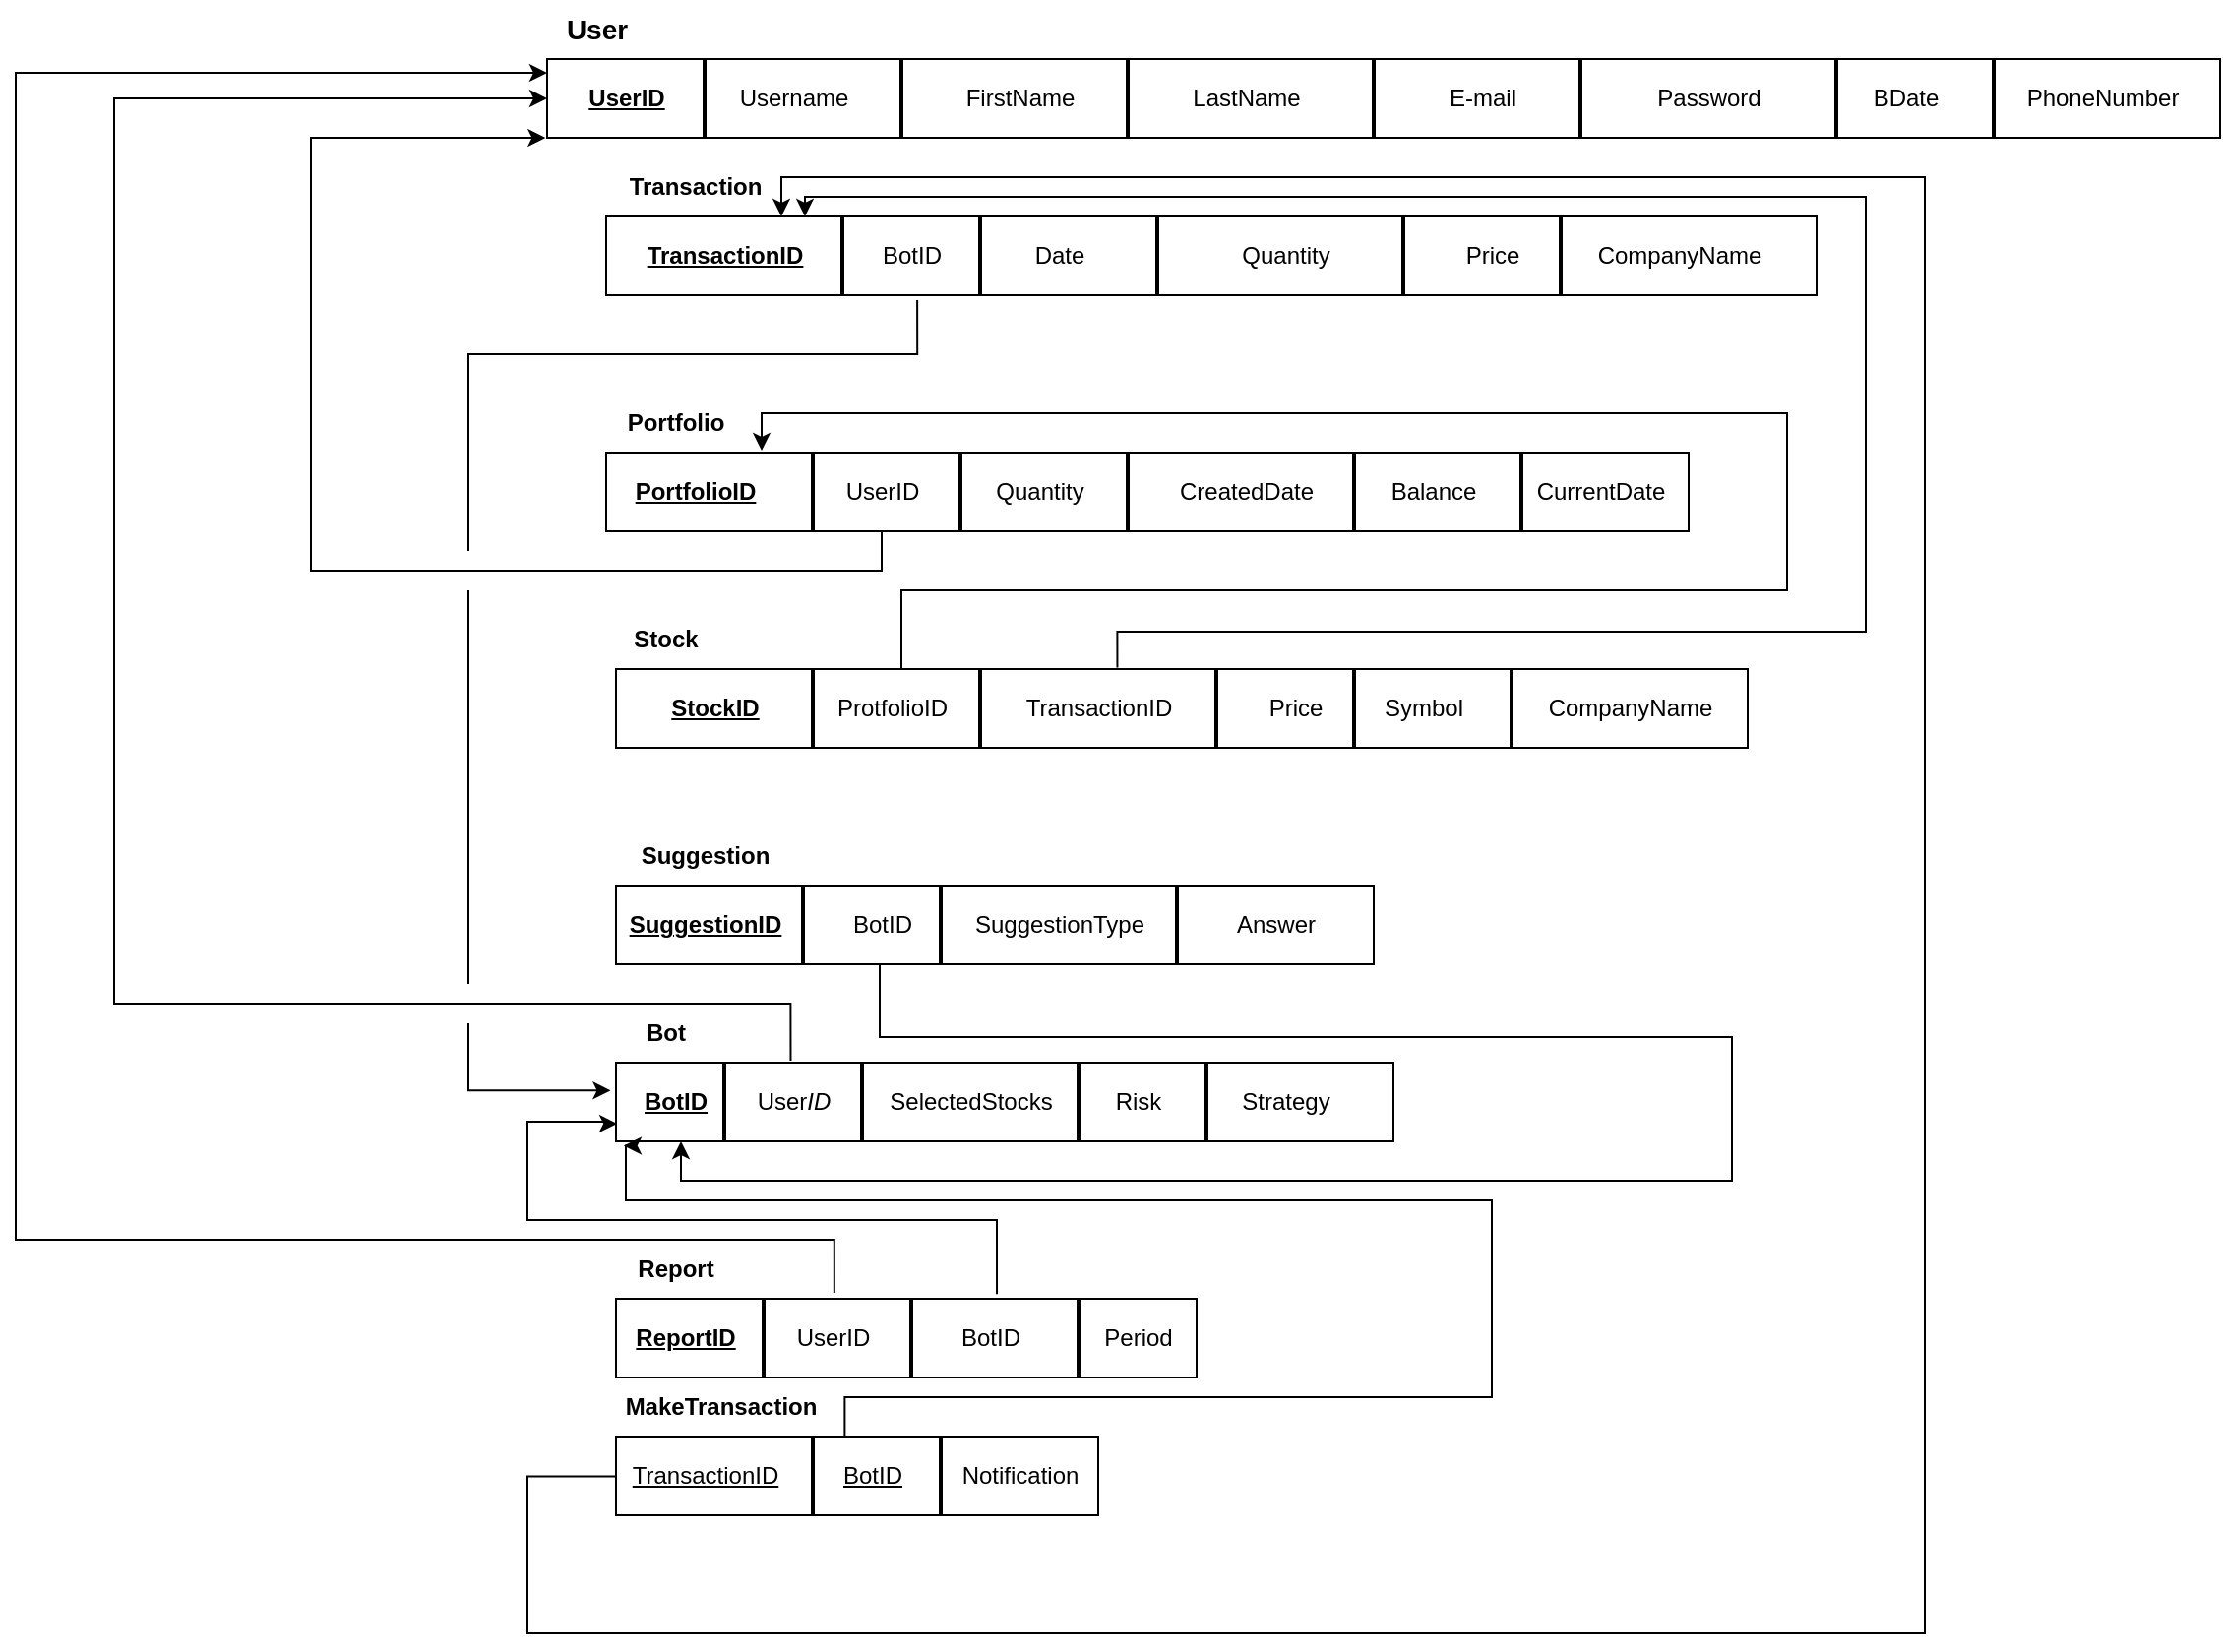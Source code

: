 <mxfile version="24.3.1" type="device">
  <diagram name="Page-1" id="kpCUjtEi7nMDaQPn7GTy">
    <mxGraphModel dx="2213" dy="-206" grid="1" gridSize="10" guides="1" tooltips="1" connect="1" arrows="1" fold="1" page="1" pageScale="1" pageWidth="850" pageHeight="1100" math="0" shadow="0">
      <root>
        <mxCell id="0" />
        <mxCell id="1" parent="0" />
        <mxCell id="ws3EkPWd5Y2wLgNf-SEe-2" value="" style="verticalLabelPosition=bottom;verticalAlign=top;html=1;shape=mxgraph.basic.rect;fillColor2=none;strokeWidth=1;size=20;indent=0;container=0;flipV=1;flipH=1;" vertex="1" parent="1">
          <mxGeometry x="30" y="1340" width="850" height="40" as="geometry" />
        </mxCell>
        <mxCell id="ws3EkPWd5Y2wLgNf-SEe-3" value="" style="line;strokeWidth=2;direction=south;html=1;" vertex="1" parent="1">
          <mxGeometry x="105" y="1340" width="10" height="40" as="geometry" />
        </mxCell>
        <mxCell id="ws3EkPWd5Y2wLgNf-SEe-4" value="&lt;u&gt;&lt;b&gt;UserID&lt;/b&gt;&lt;/u&gt;" style="text;html=1;align=center;verticalAlign=middle;resizable=0;points=[];autosize=1;strokeColor=none;fillColor=none;" vertex="1" parent="1">
          <mxGeometry x="40" y="1345" width="60" height="30" as="geometry" />
        </mxCell>
        <mxCell id="ws3EkPWd5Y2wLgNf-SEe-5" value="" style="line;strokeWidth=2;direction=south;html=1;" vertex="1" parent="1">
          <mxGeometry x="205" y="1340" width="10" height="40" as="geometry" />
        </mxCell>
        <mxCell id="ws3EkPWd5Y2wLgNf-SEe-6" value="Username" style="text;html=1;align=center;verticalAlign=middle;resizable=0;points=[];autosize=1;strokeColor=none;fillColor=none;" vertex="1" parent="1">
          <mxGeometry x="115" y="1345" width="80" height="30" as="geometry" />
        </mxCell>
        <mxCell id="ws3EkPWd5Y2wLgNf-SEe-7" value="" style="line;strokeWidth=2;direction=south;html=1;" vertex="1" parent="1">
          <mxGeometry x="320" y="1340" width="10" height="40" as="geometry" />
        </mxCell>
        <mxCell id="ws3EkPWd5Y2wLgNf-SEe-8" value="FirstName" style="text;html=1;align=center;verticalAlign=middle;resizable=0;points=[];autosize=1;strokeColor=none;fillColor=none;" vertex="1" parent="1">
          <mxGeometry x="230" y="1345" width="80" height="30" as="geometry" />
        </mxCell>
        <mxCell id="ws3EkPWd5Y2wLgNf-SEe-9" value="" style="line;strokeWidth=2;direction=south;html=1;" vertex="1" parent="1">
          <mxGeometry x="445" y="1340" width="10" height="40" as="geometry" />
        </mxCell>
        <mxCell id="ws3EkPWd5Y2wLgNf-SEe-10" value="LastName" style="text;html=1;align=center;verticalAlign=middle;resizable=0;points=[];autosize=1;strokeColor=none;fillColor=none;" vertex="1" parent="1">
          <mxGeometry x="345" y="1345" width="80" height="30" as="geometry" />
        </mxCell>
        <mxCell id="ws3EkPWd5Y2wLgNf-SEe-11" value="" style="line;strokeWidth=2;direction=south;html=1;" vertex="1" parent="1">
          <mxGeometry x="550" y="1340" width="10" height="40" as="geometry" />
        </mxCell>
        <mxCell id="ws3EkPWd5Y2wLgNf-SEe-12" value="E-mail" style="text;html=1;align=center;verticalAlign=middle;resizable=0;points=[];autosize=1;strokeColor=none;fillColor=none;" vertex="1" parent="1">
          <mxGeometry x="475" y="1345" width="60" height="30" as="geometry" />
        </mxCell>
        <mxCell id="ws3EkPWd5Y2wLgNf-SEe-13" value="" style="line;strokeWidth=2;direction=south;html=1;" vertex="1" parent="1">
          <mxGeometry x="680" y="1340" width="10" height="40" as="geometry" />
        </mxCell>
        <mxCell id="ws3EkPWd5Y2wLgNf-SEe-14" value="Password" style="text;html=1;align=center;verticalAlign=middle;resizable=0;points=[];autosize=1;strokeColor=none;fillColor=none;" vertex="1" parent="1">
          <mxGeometry x="580" y="1345" width="80" height="30" as="geometry" />
        </mxCell>
        <mxCell id="ws3EkPWd5Y2wLgNf-SEe-15" value="BDate" style="text;html=1;align=center;verticalAlign=middle;resizable=0;points=[];autosize=1;strokeColor=none;fillColor=none;" vertex="1" parent="1">
          <mxGeometry x="690" y="1345" width="60" height="30" as="geometry" />
        </mxCell>
        <mxCell id="ws3EkPWd5Y2wLgNf-SEe-16" value="&lt;b&gt;&lt;font style=&quot;font-size: 14px;&quot;&gt;User&lt;/font&gt;&lt;/b&gt;" style="text;html=1;align=center;verticalAlign=middle;resizable=0;points=[];autosize=1;strokeColor=none;fillColor=none;" vertex="1" parent="1">
          <mxGeometry x="30" y="1310" width="50" height="30" as="geometry" />
        </mxCell>
        <mxCell id="ws3EkPWd5Y2wLgNf-SEe-17" value="" style="verticalLabelPosition=bottom;verticalAlign=top;html=1;shape=mxgraph.basic.rect;fillColor2=none;strokeWidth=1;size=20;indent=0;container=0;flipV=1;flipH=1;" vertex="1" parent="1">
          <mxGeometry x="60" y="1420" width="615" height="40" as="geometry" />
        </mxCell>
        <mxCell id="ws3EkPWd5Y2wLgNf-SEe-18" value="&lt;b&gt;Transaction&lt;/b&gt;" style="text;html=1;align=center;verticalAlign=middle;resizable=0;points=[];autosize=1;strokeColor=none;fillColor=none;" vertex="1" parent="1">
          <mxGeometry x="60" y="1390" width="90" height="30" as="geometry" />
        </mxCell>
        <mxCell id="ws3EkPWd5Y2wLgNf-SEe-19" value="" style="line;strokeWidth=2;direction=south;html=1;" vertex="1" parent="1">
          <mxGeometry x="175" y="1420" width="10" height="40" as="geometry" />
        </mxCell>
        <mxCell id="ws3EkPWd5Y2wLgNf-SEe-20" value="&lt;u&gt;&lt;b&gt;TransactionID&lt;/b&gt;&lt;/u&gt;" style="text;html=1;align=center;verticalAlign=middle;resizable=0;points=[];autosize=1;strokeColor=none;fillColor=none;" vertex="1" parent="1">
          <mxGeometry x="70" y="1425" width="100" height="30" as="geometry" />
        </mxCell>
        <mxCell id="ws3EkPWd5Y2wLgNf-SEe-21" value="" style="line;strokeWidth=2;direction=south;html=1;" vertex="1" parent="1">
          <mxGeometry x="245" y="1420" width="10" height="40" as="geometry" />
        </mxCell>
        <mxCell id="ws3EkPWd5Y2wLgNf-SEe-22" value="BotID" style="text;html=1;align=center;verticalAlign=middle;resizable=0;points=[];autosize=1;strokeColor=none;fillColor=none;" vertex="1" parent="1">
          <mxGeometry x="190" y="1425" width="50" height="30" as="geometry" />
        </mxCell>
        <mxCell id="ws3EkPWd5Y2wLgNf-SEe-23" value="Date" style="text;html=1;align=center;verticalAlign=middle;resizable=0;points=[];autosize=1;strokeColor=none;fillColor=none;" vertex="1" parent="1">
          <mxGeometry x="265" y="1425" width="50" height="30" as="geometry" />
        </mxCell>
        <mxCell id="ws3EkPWd5Y2wLgNf-SEe-24" value="" style="line;strokeWidth=2;direction=south;html=1;" vertex="1" parent="1">
          <mxGeometry x="335" y="1420" width="10" height="40" as="geometry" />
        </mxCell>
        <mxCell id="ws3EkPWd5Y2wLgNf-SEe-25" value="Quantity" style="text;html=1;align=center;verticalAlign=middle;resizable=0;points=[];autosize=1;strokeColor=none;fillColor=none;" vertex="1" parent="1">
          <mxGeometry x="370" y="1425" width="70" height="30" as="geometry" />
        </mxCell>
        <mxCell id="ws3EkPWd5Y2wLgNf-SEe-26" value="" style="line;strokeWidth=2;direction=south;html=1;" vertex="1" parent="1">
          <mxGeometry x="460" y="1420" width="10" height="40" as="geometry" />
        </mxCell>
        <mxCell id="ws3EkPWd5Y2wLgNf-SEe-27" value="CompanyName" style="text;html=1;align=center;verticalAlign=middle;resizable=0;points=[];autosize=1;strokeColor=none;fillColor=none;" vertex="1" parent="1">
          <mxGeometry x="550" y="1425" width="110" height="30" as="geometry" />
        </mxCell>
        <mxCell id="ws3EkPWd5Y2wLgNf-SEe-28" value="" style="verticalLabelPosition=bottom;verticalAlign=top;html=1;shape=mxgraph.basic.rect;fillColor2=none;strokeWidth=1;size=20;indent=0;container=0;flipV=1;flipH=1;" vertex="1" parent="1">
          <mxGeometry x="65" y="1650" width="575" height="40" as="geometry" />
        </mxCell>
        <mxCell id="ws3EkPWd5Y2wLgNf-SEe-29" value="&lt;b&gt;Stock&lt;/b&gt;" style="text;html=1;align=center;verticalAlign=middle;resizable=0;points=[];autosize=1;strokeColor=none;fillColor=none;" vertex="1" parent="1">
          <mxGeometry x="60" y="1620" width="60" height="30" as="geometry" />
        </mxCell>
        <mxCell id="ws3EkPWd5Y2wLgNf-SEe-30" value="" style="line;strokeWidth=2;direction=south;html=1;" vertex="1" parent="1">
          <mxGeometry x="160" y="1650" width="10" height="40" as="geometry" />
        </mxCell>
        <mxCell id="ws3EkPWd5Y2wLgNf-SEe-31" value="&lt;b&gt;&lt;u&gt;StockID&lt;/u&gt;&lt;/b&gt;" style="text;html=1;align=center;verticalAlign=middle;resizable=0;points=[];autosize=1;strokeColor=none;fillColor=none;" vertex="1" parent="1">
          <mxGeometry x="80" y="1655" width="70" height="30" as="geometry" />
        </mxCell>
        <mxCell id="ws3EkPWd5Y2wLgNf-SEe-32" value="" style="line;strokeWidth=2;direction=south;html=1;" vertex="1" parent="1">
          <mxGeometry x="245" y="1650" width="10" height="40" as="geometry" />
        </mxCell>
        <mxCell id="ws3EkPWd5Y2wLgNf-SEe-33" value="ProtfolioID" style="text;html=1;align=center;verticalAlign=middle;resizable=0;points=[];autosize=1;strokeColor=none;fillColor=none;" vertex="1" parent="1">
          <mxGeometry x="165" y="1655" width="80" height="30" as="geometry" />
        </mxCell>
        <mxCell id="ws3EkPWd5Y2wLgNf-SEe-34" value="" style="line;strokeWidth=2;direction=south;html=1;" vertex="1" parent="1">
          <mxGeometry x="365" y="1650" width="10" height="40" as="geometry" />
        </mxCell>
        <mxCell id="ws3EkPWd5Y2wLgNf-SEe-35" value="TransactionID" style="text;html=1;align=center;verticalAlign=middle;resizable=0;points=[];autosize=1;strokeColor=none;fillColor=none;" vertex="1" parent="1">
          <mxGeometry x="260" y="1655" width="100" height="30" as="geometry" />
        </mxCell>
        <mxCell id="ws3EkPWd5Y2wLgNf-SEe-36" value="" style="line;strokeWidth=2;direction=south;html=1;" vertex="1" parent="1">
          <mxGeometry x="435" y="1650" width="10" height="40" as="geometry" />
        </mxCell>
        <mxCell id="ws3EkPWd5Y2wLgNf-SEe-37" value="Price" style="text;html=1;align=center;verticalAlign=middle;resizable=0;points=[];autosize=1;strokeColor=none;fillColor=none;" vertex="1" parent="1">
          <mxGeometry x="385" y="1655" width="50" height="30" as="geometry" />
        </mxCell>
        <mxCell id="ws3EkPWd5Y2wLgNf-SEe-38" value="Symbol" style="text;html=1;align=center;verticalAlign=middle;resizable=0;points=[];autosize=1;strokeColor=none;fillColor=none;" vertex="1" parent="1">
          <mxGeometry x="445" y="1655" width="60" height="30" as="geometry" />
        </mxCell>
        <mxCell id="ws3EkPWd5Y2wLgNf-SEe-39" value="" style="verticalLabelPosition=bottom;verticalAlign=top;html=1;shape=mxgraph.basic.rect;fillColor2=none;strokeWidth=1;size=20;indent=0;container=0;flipV=1;flipH=1;" vertex="1" parent="1">
          <mxGeometry x="60" y="1540" width="550" height="40" as="geometry" />
        </mxCell>
        <mxCell id="ws3EkPWd5Y2wLgNf-SEe-40" value="&lt;b&gt;Portfolio&lt;/b&gt;" style="text;html=1;align=center;verticalAlign=middle;resizable=0;points=[];autosize=1;strokeColor=none;fillColor=none;" vertex="1" parent="1">
          <mxGeometry x="60" y="1510" width="70" height="30" as="geometry" />
        </mxCell>
        <mxCell id="ws3EkPWd5Y2wLgNf-SEe-41" value="" style="line;strokeWidth=2;direction=south;html=1;" vertex="1" parent="1">
          <mxGeometry x="160" y="1540" width="10" height="40" as="geometry" />
        </mxCell>
        <mxCell id="ws3EkPWd5Y2wLgNf-SEe-42" value="&lt;b&gt;&lt;u&gt;PortfolioID&lt;/u&gt;&lt;/b&gt;" style="text;html=1;align=center;verticalAlign=middle;resizable=0;points=[];autosize=1;strokeColor=none;fillColor=none;" vertex="1" parent="1">
          <mxGeometry x="65" y="1545" width="80" height="30" as="geometry" />
        </mxCell>
        <mxCell id="ws3EkPWd5Y2wLgNf-SEe-43" value="" style="line;strokeWidth=2;direction=south;html=1;" vertex="1" parent="1">
          <mxGeometry x="235" y="1540" width="10" height="40" as="geometry" />
        </mxCell>
        <mxCell id="ws3EkPWd5Y2wLgNf-SEe-44" value="UserID" style="text;html=1;align=center;verticalAlign=middle;resizable=0;points=[];autosize=1;strokeColor=none;fillColor=none;" vertex="1" parent="1">
          <mxGeometry x="170" y="1545" width="60" height="30" as="geometry" />
        </mxCell>
        <mxCell id="ws3EkPWd5Y2wLgNf-SEe-45" value="" style="line;strokeWidth=2;direction=south;html=1;" vertex="1" parent="1">
          <mxGeometry x="320" y="1540" width="10" height="40" as="geometry" />
        </mxCell>
        <mxCell id="ws3EkPWd5Y2wLgNf-SEe-46" value="Quantity" style="text;html=1;align=center;verticalAlign=middle;resizable=0;points=[];autosize=1;strokeColor=none;fillColor=none;" vertex="1" parent="1">
          <mxGeometry x="245" y="1545" width="70" height="30" as="geometry" />
        </mxCell>
        <mxCell id="ws3EkPWd5Y2wLgNf-SEe-47" value="" style="line;strokeWidth=2;direction=south;html=1;" vertex="1" parent="1">
          <mxGeometry x="435" y="1540" width="10" height="40" as="geometry" />
        </mxCell>
        <mxCell id="ws3EkPWd5Y2wLgNf-SEe-48" value="CreatedDate" style="text;html=1;align=center;verticalAlign=middle;resizable=0;points=[];autosize=1;strokeColor=none;fillColor=none;" vertex="1" parent="1">
          <mxGeometry x="340" y="1545" width="90" height="30" as="geometry" />
        </mxCell>
        <mxCell id="ws3EkPWd5Y2wLgNf-SEe-49" value="Balance" style="text;html=1;align=center;verticalAlign=middle;resizable=0;points=[];autosize=1;strokeColor=none;fillColor=none;" vertex="1" parent="1">
          <mxGeometry x="445" y="1545" width="70" height="30" as="geometry" />
        </mxCell>
        <mxCell id="ws3EkPWd5Y2wLgNf-SEe-50" value="" style="endArrow=classic;html=1;rounded=0;edgeStyle=orthogonalEdgeStyle;entryX=1.001;entryY=-0.009;entryDx=0;entryDy=0;entryPerimeter=0;" edge="1" parent="1" target="ws3EkPWd5Y2wLgNf-SEe-2">
          <mxGeometry width="50" height="50" relative="1" as="geometry">
            <mxPoint x="200" y="1580" as="sourcePoint" />
            <mxPoint x="29.23" y="1361" as="targetPoint" />
            <Array as="points">
              <mxPoint x="200" y="1600" />
              <mxPoint x="-90" y="1600" />
              <mxPoint x="-90" y="1380" />
              <mxPoint x="29" y="1380" />
            </Array>
          </mxGeometry>
        </mxCell>
        <mxCell id="ws3EkPWd5Y2wLgNf-SEe-51" value="" style="endArrow=classic;html=1;rounded=0;edgeStyle=orthogonalEdgeStyle;exitX=0.759;exitY=1;exitDx=0;exitDy=0;exitPerimeter=0;" edge="1" parent="1" source="ws3EkPWd5Y2wLgNf-SEe-28">
          <mxGeometry width="50" height="50" relative="1" as="geometry">
            <mxPoint x="210.27" y="1640.6" as="sourcePoint" />
            <mxPoint x="139" y="1539" as="targetPoint" />
            <Array as="points">
              <mxPoint x="210" y="1650" />
              <mxPoint x="210" y="1610" />
              <mxPoint x="660" y="1610" />
              <mxPoint x="660" y="1520" />
              <mxPoint x="139" y="1520" />
            </Array>
          </mxGeometry>
        </mxCell>
        <mxCell id="ws3EkPWd5Y2wLgNf-SEe-52" value="Price" style="text;html=1;align=center;verticalAlign=middle;resizable=0;points=[];autosize=1;strokeColor=none;fillColor=none;" vertex="1" parent="1">
          <mxGeometry x="485" y="1425" width="50" height="30" as="geometry" />
        </mxCell>
        <mxCell id="ws3EkPWd5Y2wLgNf-SEe-53" value="" style="line;strokeWidth=2;direction=south;html=1;" vertex="1" parent="1">
          <mxGeometry x="760" y="1340" width="10" height="40" as="geometry" />
        </mxCell>
        <mxCell id="ws3EkPWd5Y2wLgNf-SEe-54" value="PhoneNumber" style="text;html=1;align=center;verticalAlign=middle;resizable=0;points=[];autosize=1;strokeColor=none;fillColor=none;" vertex="1" parent="1">
          <mxGeometry x="770" y="1345" width="100" height="30" as="geometry" />
        </mxCell>
        <mxCell id="ws3EkPWd5Y2wLgNf-SEe-55" value="" style="line;strokeWidth=2;direction=south;html=1;" vertex="1" parent="1">
          <mxGeometry x="520" y="1540" width="10" height="40" as="geometry" />
        </mxCell>
        <mxCell id="ws3EkPWd5Y2wLgNf-SEe-56" value="CurrentDate" style="text;html=1;align=center;verticalAlign=middle;resizable=0;points=[];autosize=1;strokeColor=none;fillColor=none;" vertex="1" parent="1">
          <mxGeometry x="520" y="1545" width="90" height="30" as="geometry" />
        </mxCell>
        <mxCell id="ws3EkPWd5Y2wLgNf-SEe-57" value="" style="line;strokeWidth=2;direction=south;html=1;" vertex="1" parent="1">
          <mxGeometry x="540" y="1420" width="10" height="40" as="geometry" />
        </mxCell>
        <mxCell id="ws3EkPWd5Y2wLgNf-SEe-58" value="" style="line;strokeWidth=2;direction=south;html=1;" vertex="1" parent="1">
          <mxGeometry x="515" y="1650" width="10" height="40" as="geometry" />
        </mxCell>
        <mxCell id="ws3EkPWd5Y2wLgNf-SEe-59" value="CompanyName" style="text;html=1;align=center;verticalAlign=middle;resizable=0;points=[];autosize=1;strokeColor=none;fillColor=none;" vertex="1" parent="1">
          <mxGeometry x="525" y="1655" width="110" height="30" as="geometry" />
        </mxCell>
        <mxCell id="ws3EkPWd5Y2wLgNf-SEe-60" value="" style="endArrow=classic;html=1;rounded=0;edgeStyle=orthogonalEdgeStyle;exitX=0.557;exitY=1.02;exitDx=0;exitDy=0;exitPerimeter=0;" edge="1" parent="1" source="ws3EkPWd5Y2wLgNf-SEe-28">
          <mxGeometry width="50" height="50" relative="1" as="geometry">
            <mxPoint x="320" y="1630" as="sourcePoint" />
            <mxPoint x="161" y="1420" as="targetPoint" />
            <Array as="points">
              <mxPoint x="320" y="1631" />
              <mxPoint x="700" y="1631" />
              <mxPoint x="700" y="1410" />
              <mxPoint x="161" y="1410" />
            </Array>
          </mxGeometry>
        </mxCell>
        <mxCell id="ws3EkPWd5Y2wLgNf-SEe-61" value="" style="verticalLabelPosition=bottom;verticalAlign=top;html=1;shape=mxgraph.basic.rect;fillColor2=none;strokeWidth=1;size=20;indent=0;container=0;flipV=1;flipH=1;" vertex="1" parent="1">
          <mxGeometry x="65" y="1760" width="385" height="40" as="geometry" />
        </mxCell>
        <mxCell id="ws3EkPWd5Y2wLgNf-SEe-62" value="&lt;b&gt;Suggestion&lt;/b&gt;" style="text;html=1;align=center;verticalAlign=middle;resizable=0;points=[];autosize=1;strokeColor=none;fillColor=none;" vertex="1" parent="1">
          <mxGeometry x="65" y="1730" width="90" height="30" as="geometry" />
        </mxCell>
        <mxCell id="ws3EkPWd5Y2wLgNf-SEe-63" value="&lt;b&gt;&lt;u&gt;SuggestionID&lt;/u&gt;&lt;/b&gt;" style="text;html=1;align=center;verticalAlign=middle;resizable=0;points=[];autosize=1;strokeColor=none;fillColor=none;" vertex="1" parent="1">
          <mxGeometry x="60" y="1765" width="100" height="30" as="geometry" />
        </mxCell>
        <mxCell id="ws3EkPWd5Y2wLgNf-SEe-64" value="" style="line;strokeWidth=2;direction=south;html=1;" vertex="1" parent="1">
          <mxGeometry x="155" y="1760" width="10" height="40" as="geometry" />
        </mxCell>
        <mxCell id="ws3EkPWd5Y2wLgNf-SEe-65" value="" style="line;strokeWidth=2;direction=south;html=1;" vertex="1" parent="1">
          <mxGeometry x="225" y="1760" width="10" height="40" as="geometry" />
        </mxCell>
        <mxCell id="ws3EkPWd5Y2wLgNf-SEe-66" value="BotID" style="text;html=1;align=center;verticalAlign=middle;resizable=0;points=[];autosize=1;strokeColor=none;fillColor=none;" vertex="1" parent="1">
          <mxGeometry x="175" y="1765" width="50" height="30" as="geometry" />
        </mxCell>
        <mxCell id="ws3EkPWd5Y2wLgNf-SEe-67" value="SuggestionType" style="text;html=1;align=center;verticalAlign=middle;resizable=0;points=[];autosize=1;strokeColor=none;fillColor=none;" vertex="1" parent="1">
          <mxGeometry x="235" y="1765" width="110" height="30" as="geometry" />
        </mxCell>
        <mxCell id="ws3EkPWd5Y2wLgNf-SEe-68" value="" style="line;strokeWidth=2;direction=south;html=1;" vertex="1" parent="1">
          <mxGeometry x="345" y="1760" width="10" height="40" as="geometry" />
        </mxCell>
        <mxCell id="ws3EkPWd5Y2wLgNf-SEe-69" value="Answer" style="text;html=1;align=center;verticalAlign=middle;resizable=0;points=[];autosize=1;strokeColor=none;fillColor=none;" vertex="1" parent="1">
          <mxGeometry x="370" y="1765" width="60" height="30" as="geometry" />
        </mxCell>
        <mxCell id="ws3EkPWd5Y2wLgNf-SEe-70" value="" style="verticalLabelPosition=bottom;verticalAlign=top;html=1;shape=mxgraph.basic.rect;fillColor2=none;strokeWidth=1;size=20;indent=0;container=0;flipV=1;flipH=1;" vertex="1" parent="1">
          <mxGeometry x="65" y="1850" width="395" height="40" as="geometry" />
        </mxCell>
        <mxCell id="ws3EkPWd5Y2wLgNf-SEe-71" value="&lt;b&gt;Bot&lt;/b&gt;" style="text;html=1;align=center;verticalAlign=middle;resizable=0;points=[];autosize=1;strokeColor=none;fillColor=none;" vertex="1" parent="1">
          <mxGeometry x="70" y="1820" width="40" height="30" as="geometry" />
        </mxCell>
        <mxCell id="ws3EkPWd5Y2wLgNf-SEe-72" value="&lt;b&gt;&lt;u&gt;BotID&lt;/u&gt;&lt;/b&gt;" style="text;html=1;align=center;verticalAlign=middle;resizable=0;points=[];autosize=1;strokeColor=none;fillColor=none;" vertex="1" parent="1">
          <mxGeometry x="65" y="1855" width="60" height="30" as="geometry" />
        </mxCell>
        <mxCell id="ws3EkPWd5Y2wLgNf-SEe-73" value="" style="line;strokeWidth=2;direction=south;html=1;" vertex="1" parent="1">
          <mxGeometry x="115" y="1850" width="10" height="40" as="geometry" />
        </mxCell>
        <mxCell id="ws3EkPWd5Y2wLgNf-SEe-74" value="User&lt;i&gt;ID&lt;/i&gt;" style="text;html=1;align=center;verticalAlign=middle;resizable=0;points=[];autosize=1;strokeColor=none;fillColor=none;" vertex="1" parent="1">
          <mxGeometry x="125" y="1855" width="60" height="30" as="geometry" />
        </mxCell>
        <mxCell id="ws3EkPWd5Y2wLgNf-SEe-75" value="" style="line;strokeWidth=2;direction=south;html=1;" vertex="1" parent="1">
          <mxGeometry x="185" y="1850" width="10" height="40" as="geometry" />
        </mxCell>
        <mxCell id="ws3EkPWd5Y2wLgNf-SEe-76" value="SelectedStocks" style="text;html=1;align=center;verticalAlign=middle;resizable=0;points=[];autosize=1;strokeColor=none;fillColor=none;" vertex="1" parent="1">
          <mxGeometry x="190" y="1855" width="110" height="30" as="geometry" />
        </mxCell>
        <mxCell id="ws3EkPWd5Y2wLgNf-SEe-77" value="" style="line;strokeWidth=2;direction=south;html=1;" vertex="1" parent="1">
          <mxGeometry x="295" y="1850" width="10" height="40" as="geometry" />
        </mxCell>
        <mxCell id="ws3EkPWd5Y2wLgNf-SEe-78" value="" style="line;strokeWidth=2;direction=south;html=1;" vertex="1" parent="1">
          <mxGeometry x="360" y="1850" width="10" height="40" as="geometry" />
        </mxCell>
        <mxCell id="ws3EkPWd5Y2wLgNf-SEe-79" value="Risk" style="text;html=1;align=center;verticalAlign=middle;resizable=0;points=[];autosize=1;strokeColor=none;fillColor=none;" vertex="1" parent="1">
          <mxGeometry x="305" y="1855" width="50" height="30" as="geometry" />
        </mxCell>
        <mxCell id="ws3EkPWd5Y2wLgNf-SEe-80" value="Strategy" style="text;html=1;align=center;verticalAlign=middle;resizable=0;points=[];autosize=1;strokeColor=none;fillColor=none;" vertex="1" parent="1">
          <mxGeometry x="370" y="1855" width="70" height="30" as="geometry" />
        </mxCell>
        <mxCell id="ws3EkPWd5Y2wLgNf-SEe-81" value="" style="endArrow=classic;html=1;rounded=0;exitX=0.479;exitY=-0.199;exitDx=0;exitDy=0;exitPerimeter=0;edgeStyle=orthogonalEdgeStyle;" edge="1" parent="1" source="ws3EkPWd5Y2wLgNf-SEe-74">
          <mxGeometry width="50" height="50" relative="1" as="geometry">
            <mxPoint x="20" y="1870" as="sourcePoint" />
            <mxPoint x="30" y="1360" as="targetPoint" />
            <Array as="points">
              <mxPoint x="154" y="1820" />
              <mxPoint x="-190" y="1820" />
              <mxPoint x="-190" y="1360" />
              <mxPoint x="28" y="1360" />
            </Array>
          </mxGeometry>
        </mxCell>
        <mxCell id="ws3EkPWd5Y2wLgNf-SEe-82" value="" style="verticalLabelPosition=bottom;verticalAlign=top;html=1;shape=mxgraph.basic.rect;fillColor2=none;strokeWidth=1;size=20;indent=0;container=0;flipV=1;flipH=1;" vertex="1" parent="1">
          <mxGeometry x="65" y="1970" width="295" height="40" as="geometry" />
        </mxCell>
        <mxCell id="ws3EkPWd5Y2wLgNf-SEe-83" value="&lt;b&gt;Report&lt;br&gt;&lt;/b&gt;" style="text;html=1;align=center;verticalAlign=middle;resizable=0;points=[];autosize=1;strokeColor=none;fillColor=none;" vertex="1" parent="1">
          <mxGeometry x="65" y="1940" width="60" height="30" as="geometry" />
        </mxCell>
        <mxCell id="ws3EkPWd5Y2wLgNf-SEe-84" value="&lt;b&gt;&lt;u&gt;ReportID&lt;/u&gt;&lt;/b&gt;" style="text;html=1;align=center;verticalAlign=middle;resizable=0;points=[];autosize=1;strokeColor=none;fillColor=none;" vertex="1" parent="1">
          <mxGeometry x="65" y="1975" width="70" height="30" as="geometry" />
        </mxCell>
        <mxCell id="ws3EkPWd5Y2wLgNf-SEe-85" value="" style="line;strokeWidth=2;direction=south;html=1;" vertex="1" parent="1">
          <mxGeometry x="135" y="1970" width="10" height="40" as="geometry" />
        </mxCell>
        <mxCell id="ws3EkPWd5Y2wLgNf-SEe-86" value="" style="line;strokeWidth=2;direction=south;html=1;" vertex="1" parent="1">
          <mxGeometry x="210" y="1970" width="10" height="40" as="geometry" />
        </mxCell>
        <mxCell id="ws3EkPWd5Y2wLgNf-SEe-87" value="UserID" style="text;html=1;align=center;verticalAlign=middle;resizable=0;points=[];autosize=1;strokeColor=none;fillColor=none;" vertex="1" parent="1">
          <mxGeometry x="145" y="1975" width="60" height="30" as="geometry" />
        </mxCell>
        <mxCell id="ws3EkPWd5Y2wLgNf-SEe-88" value="BotID" style="text;html=1;align=center;verticalAlign=middle;resizable=0;points=[];autosize=1;strokeColor=none;fillColor=none;" vertex="1" parent="1">
          <mxGeometry x="230" y="1975" width="50" height="30" as="geometry" />
        </mxCell>
        <mxCell id="ws3EkPWd5Y2wLgNf-SEe-89" value="" style="verticalLabelPosition=bottom;verticalAlign=top;html=1;shape=mxgraph.basic.rect;fillColor2=none;strokeWidth=1;size=20;indent=0;container=0;flipV=1;flipH=1;" vertex="1" parent="1">
          <mxGeometry x="65" y="2040" width="245" height="40" as="geometry" />
        </mxCell>
        <mxCell id="ws3EkPWd5Y2wLgNf-SEe-90" value="&lt;u style=&quot;&quot;&gt;TransactionID&lt;/u&gt;" style="text;html=1;align=center;verticalAlign=middle;resizable=0;points=[];autosize=1;strokeColor=none;fillColor=none;" vertex="1" parent="1">
          <mxGeometry x="60" y="2045" width="100" height="30" as="geometry" />
        </mxCell>
        <mxCell id="ws3EkPWd5Y2wLgNf-SEe-91" value="" style="line;strokeWidth=2;direction=south;html=1;" vertex="1" parent="1">
          <mxGeometry x="160" y="2040" width="10" height="40" as="geometry" />
        </mxCell>
        <mxCell id="ws3EkPWd5Y2wLgNf-SEe-92" value="" style="line;strokeWidth=2;direction=south;html=1;" vertex="1" parent="1">
          <mxGeometry x="225" y="2040" width="10" height="40" as="geometry" />
        </mxCell>
        <mxCell id="ws3EkPWd5Y2wLgNf-SEe-93" value="&lt;u&gt;BotID&lt;/u&gt;" style="text;html=1;align=center;verticalAlign=middle;resizable=0;points=[];autosize=1;strokeColor=none;fillColor=none;" vertex="1" parent="1">
          <mxGeometry x="170" y="2045" width="50" height="30" as="geometry" />
        </mxCell>
        <mxCell id="ws3EkPWd5Y2wLgNf-SEe-94" value="Notification" style="text;html=1;align=center;verticalAlign=middle;resizable=0;points=[];autosize=1;strokeColor=none;fillColor=none;" vertex="1" parent="1">
          <mxGeometry x="230" y="2045" width="80" height="30" as="geometry" />
        </mxCell>
        <mxCell id="ws3EkPWd5Y2wLgNf-SEe-95" value="&lt;b&gt;MakeTransaction&lt;/b&gt;" style="text;html=1;align=center;verticalAlign=middle;resizable=0;points=[];autosize=1;strokeColor=none;fillColor=none;" vertex="1" parent="1">
          <mxGeometry x="57.5" y="2010" width="120" height="30" as="geometry" />
        </mxCell>
        <mxCell id="ws3EkPWd5Y2wLgNf-SEe-96" value="" style="endArrow=classic;html=1;rounded=0;exitX=0.045;exitY=0.51;exitDx=0;exitDy=0;exitPerimeter=0;edgeStyle=orthogonalEdgeStyle;" edge="1" parent="1" source="ws3EkPWd5Y2wLgNf-SEe-90">
          <mxGeometry width="50" height="50" relative="1" as="geometry">
            <mxPoint x="-30" y="2050" as="sourcePoint" />
            <mxPoint x="149" y="1420" as="targetPoint" />
            <Array as="points">
              <mxPoint x="20" y="2060" />
              <mxPoint x="20" y="2140" />
              <mxPoint x="730" y="2140" />
              <mxPoint x="730" y="1400" />
              <mxPoint x="149" y="1400" />
            </Array>
          </mxGeometry>
        </mxCell>
        <mxCell id="ws3EkPWd5Y2wLgNf-SEe-97" value="" style="endArrow=classic;html=1;rounded=0;edgeStyle=orthogonalEdgeStyle;" edge="1" parent="1">
          <mxGeometry width="50" height="50" relative="1" as="geometry">
            <mxPoint x="199" y="1800" as="sourcePoint" />
            <mxPoint x="98" y="1890" as="targetPoint" />
            <Array as="points">
              <mxPoint x="199" y="1800" />
              <mxPoint x="199" y="1837" />
              <mxPoint x="632" y="1837" />
              <mxPoint x="632" y="1910" />
              <mxPoint x="98" y="1910" />
            </Array>
          </mxGeometry>
        </mxCell>
        <mxCell id="ws3EkPWd5Y2wLgNf-SEe-98" value="" style="line;strokeWidth=2;direction=south;html=1;" vertex="1" parent="1">
          <mxGeometry x="295" y="1970" width="10" height="40" as="geometry" />
        </mxCell>
        <mxCell id="ws3EkPWd5Y2wLgNf-SEe-99" value="Period" style="text;html=1;align=center;verticalAlign=middle;resizable=0;points=[];autosize=1;strokeColor=none;fillColor=none;" vertex="1" parent="1">
          <mxGeometry x="300" y="1975" width="60" height="30" as="geometry" />
        </mxCell>
        <mxCell id="ws3EkPWd5Y2wLgNf-SEe-100" value="" style="endArrow=classic;html=1;rounded=0;exitX=0.624;exitY=1.075;exitDx=0;exitDy=0;exitPerimeter=0;edgeStyle=orthogonalEdgeStyle;" edge="1" parent="1" source="ws3EkPWd5Y2wLgNf-SEe-82">
          <mxGeometry width="50" height="50" relative="1" as="geometry">
            <mxPoint x="-10" y="1980" as="sourcePoint" />
            <mxPoint x="30" y="1347" as="targetPoint" />
            <Array as="points">
              <mxPoint x="176" y="1940" />
              <mxPoint x="-240" y="1940" />
              <mxPoint x="-240" y="1347" />
            </Array>
          </mxGeometry>
        </mxCell>
        <mxCell id="ws3EkPWd5Y2wLgNf-SEe-101" value="" style="endArrow=classic;html=1;rounded=0;exitX=0.344;exitY=1.059;exitDx=0;exitDy=0;exitPerimeter=0;edgeStyle=orthogonalEdgeStyle;entryX=0.009;entryY=0.868;entryDx=0;entryDy=0;entryPerimeter=0;" edge="1" parent="1" source="ws3EkPWd5Y2wLgNf-SEe-82" target="ws3EkPWd5Y2wLgNf-SEe-72">
          <mxGeometry width="50" height="50" relative="1" as="geometry">
            <mxPoint x="520" y="2000" as="sourcePoint" />
            <mxPoint x="60" y="1880" as="targetPoint" />
            <Array as="points">
              <mxPoint x="259" y="1930" />
              <mxPoint x="20" y="1930" />
              <mxPoint x="20" y="1880" />
              <mxPoint x="60" y="1880" />
            </Array>
          </mxGeometry>
        </mxCell>
        <mxCell id="ws3EkPWd5Y2wLgNf-SEe-102" value="" style="endArrow=classic;html=1;rounded=0;edgeStyle=orthogonalEdgeStyle;exitX=0.224;exitY=-0.185;exitDx=0;exitDy=0;exitPerimeter=0;entryX=0.99;entryY=-0.055;entryDx=0;entryDy=0;entryPerimeter=0;" edge="1" parent="1" source="ws3EkPWd5Y2wLgNf-SEe-93" target="ws3EkPWd5Y2wLgNf-SEe-70">
          <mxGeometry width="50" height="50" relative="1" as="geometry">
            <mxPoint x="200" y="2040" as="sourcePoint" />
            <mxPoint x="70" y="1920" as="targetPoint" />
            <Array as="points">
              <mxPoint x="181" y="2020" />
              <mxPoint x="510" y="2020" />
              <mxPoint x="510" y="1920" />
              <mxPoint x="70" y="1920" />
            </Array>
          </mxGeometry>
        </mxCell>
        <mxCell id="ws3EkPWd5Y2wLgNf-SEe-103" value="" style="endArrow=none;html=1;rounded=0;exitX=0.743;exitY=-0.064;exitDx=0;exitDy=0;exitPerimeter=0;edgeStyle=orthogonalEdgeStyle;endFill=0;" edge="1" parent="1" source="ws3EkPWd5Y2wLgNf-SEe-17">
          <mxGeometry width="50" height="50" relative="1" as="geometry">
            <mxPoint x="-10" y="1540" as="sourcePoint" />
            <mxPoint x="-10" y="1590" as="targetPoint" />
            <Array as="points">
              <mxPoint x="218" y="1490" />
              <mxPoint x="-10" y="1490" />
            </Array>
          </mxGeometry>
        </mxCell>
        <mxCell id="ws3EkPWd5Y2wLgNf-SEe-104" value="" style="endArrow=none;html=1;rounded=0;endFill=0;" edge="1" parent="1">
          <mxGeometry width="50" height="50" relative="1" as="geometry">
            <mxPoint x="-10" y="1610" as="sourcePoint" />
            <mxPoint x="-10" y="1810" as="targetPoint" />
          </mxGeometry>
        </mxCell>
        <mxCell id="ws3EkPWd5Y2wLgNf-SEe-105" value="" style="endArrow=classic;html=1;rounded=0;edgeStyle=orthogonalEdgeStyle;entryX=1.007;entryY=0.647;entryDx=0;entryDy=0;entryPerimeter=0;" edge="1" parent="1" target="ws3EkPWd5Y2wLgNf-SEe-70">
          <mxGeometry width="50" height="50" relative="1" as="geometry">
            <mxPoint x="-10" y="1830" as="sourcePoint" />
            <mxPoint x="-10" y="1860" as="targetPoint" />
            <Array as="points">
              <mxPoint x="-10" y="1864" />
            </Array>
          </mxGeometry>
        </mxCell>
      </root>
    </mxGraphModel>
  </diagram>
</mxfile>
